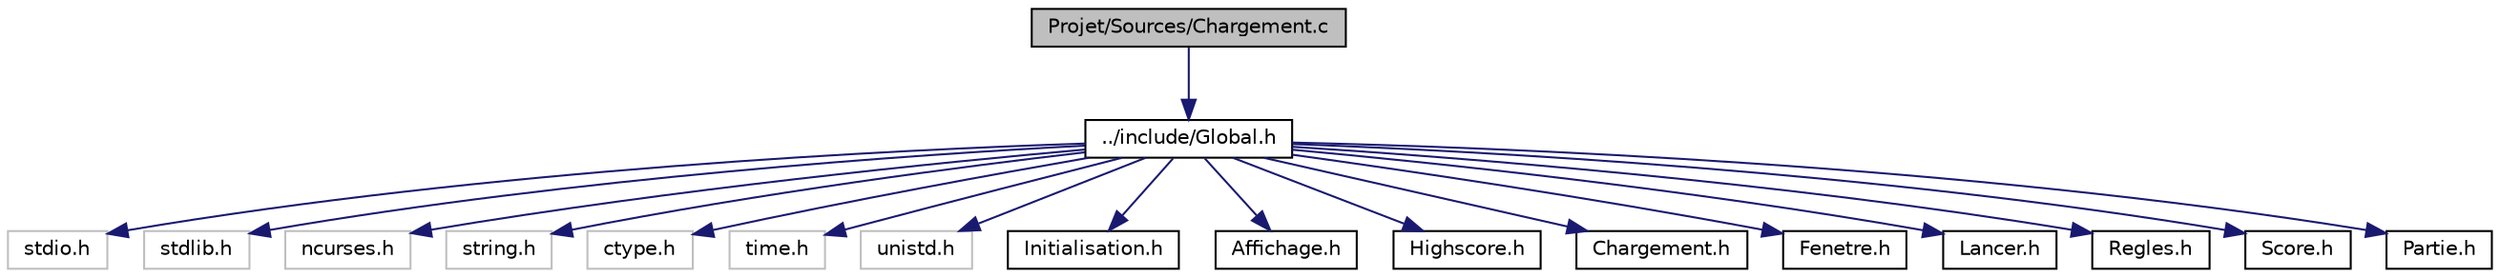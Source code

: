 digraph "Projet/Sources/Chargement.c"
{
  edge [fontname="Helvetica",fontsize="10",labelfontname="Helvetica",labelfontsize="10"];
  node [fontname="Helvetica",fontsize="10",shape=record];
  Node1 [label="Projet/Sources/Chargement.c",height=0.2,width=0.4,color="black", fillcolor="grey75", style="filled", fontcolor="black"];
  Node1 -> Node2 [color="midnightblue",fontsize="10",style="solid",fontname="Helvetica"];
  Node2 [label="../include/Global.h",height=0.2,width=0.4,color="black", fillcolor="white", style="filled",URL="$Global_8h_source.html"];
  Node2 -> Node3 [color="midnightblue",fontsize="10",style="solid",fontname="Helvetica"];
  Node3 [label="stdio.h",height=0.2,width=0.4,color="grey75", fillcolor="white", style="filled"];
  Node2 -> Node4 [color="midnightblue",fontsize="10",style="solid",fontname="Helvetica"];
  Node4 [label="stdlib.h",height=0.2,width=0.4,color="grey75", fillcolor="white", style="filled"];
  Node2 -> Node5 [color="midnightblue",fontsize="10",style="solid",fontname="Helvetica"];
  Node5 [label="ncurses.h",height=0.2,width=0.4,color="grey75", fillcolor="white", style="filled"];
  Node2 -> Node6 [color="midnightblue",fontsize="10",style="solid",fontname="Helvetica"];
  Node6 [label="string.h",height=0.2,width=0.4,color="grey75", fillcolor="white", style="filled"];
  Node2 -> Node7 [color="midnightblue",fontsize="10",style="solid",fontname="Helvetica"];
  Node7 [label="ctype.h",height=0.2,width=0.4,color="grey75", fillcolor="white", style="filled"];
  Node2 -> Node8 [color="midnightblue",fontsize="10",style="solid",fontname="Helvetica"];
  Node8 [label="time.h",height=0.2,width=0.4,color="grey75", fillcolor="white", style="filled"];
  Node2 -> Node9 [color="midnightblue",fontsize="10",style="solid",fontname="Helvetica"];
  Node9 [label="unistd.h",height=0.2,width=0.4,color="grey75", fillcolor="white", style="filled"];
  Node2 -> Node10 [color="midnightblue",fontsize="10",style="solid",fontname="Helvetica"];
  Node10 [label="Initialisation.h",height=0.2,width=0.4,color="black", fillcolor="white", style="filled",URL="$Initialisation_8h_source.html"];
  Node2 -> Node11 [color="midnightblue",fontsize="10",style="solid",fontname="Helvetica"];
  Node11 [label="Affichage.h",height=0.2,width=0.4,color="black", fillcolor="white", style="filled",URL="$Affichage_8h_source.html"];
  Node2 -> Node12 [color="midnightblue",fontsize="10",style="solid",fontname="Helvetica"];
  Node12 [label="Highscore.h",height=0.2,width=0.4,color="black", fillcolor="white", style="filled",URL="$Highscore_8h_source.html"];
  Node2 -> Node13 [color="midnightblue",fontsize="10",style="solid",fontname="Helvetica"];
  Node13 [label="Chargement.h",height=0.2,width=0.4,color="black", fillcolor="white", style="filled",URL="$Chargement_8h_source.html"];
  Node2 -> Node14 [color="midnightblue",fontsize="10",style="solid",fontname="Helvetica"];
  Node14 [label="Fenetre.h",height=0.2,width=0.4,color="black", fillcolor="white", style="filled",URL="$Fenetre_8h_source.html"];
  Node2 -> Node15 [color="midnightblue",fontsize="10",style="solid",fontname="Helvetica"];
  Node15 [label="Lancer.h",height=0.2,width=0.4,color="black", fillcolor="white", style="filled",URL="$Lancer_8h_source.html"];
  Node2 -> Node16 [color="midnightblue",fontsize="10",style="solid",fontname="Helvetica"];
  Node16 [label="Regles.h",height=0.2,width=0.4,color="black", fillcolor="white", style="filled",URL="$Regles_8h_source.html"];
  Node2 -> Node17 [color="midnightblue",fontsize="10",style="solid",fontname="Helvetica"];
  Node17 [label="Score.h",height=0.2,width=0.4,color="black", fillcolor="white", style="filled",URL="$Score_8h_source.html"];
  Node2 -> Node18 [color="midnightblue",fontsize="10",style="solid",fontname="Helvetica"];
  Node18 [label="Partie.h",height=0.2,width=0.4,color="black", fillcolor="white", style="filled",URL="$Partie_8h_source.html"];
}
